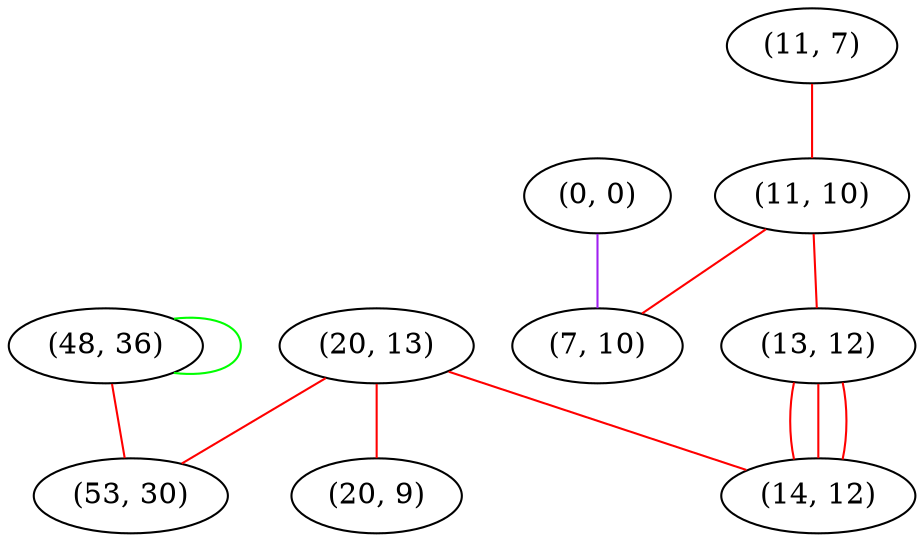 graph "" {
"(20, 13)";
"(11, 7)";
"(11, 10)";
"(0, 0)";
"(48, 36)";
"(13, 12)";
"(53, 30)";
"(14, 12)";
"(20, 9)";
"(7, 10)";
"(20, 13)" -- "(53, 30)"  [color=red, key=0, weight=1];
"(20, 13)" -- "(14, 12)"  [color=red, key=0, weight=1];
"(20, 13)" -- "(20, 9)"  [color=red, key=0, weight=1];
"(11, 7)" -- "(11, 10)"  [color=red, key=0, weight=1];
"(11, 10)" -- "(13, 12)"  [color=red, key=0, weight=1];
"(11, 10)" -- "(7, 10)"  [color=red, key=0, weight=1];
"(0, 0)" -- "(7, 10)"  [color=purple, key=0, weight=4];
"(48, 36)" -- "(53, 30)"  [color=red, key=0, weight=1];
"(48, 36)" -- "(48, 36)"  [color=green, key=0, weight=2];
"(13, 12)" -- "(14, 12)"  [color=red, key=0, weight=1];
"(13, 12)" -- "(14, 12)"  [color=red, key=1, weight=1];
"(13, 12)" -- "(14, 12)"  [color=red, key=2, weight=1];
}
